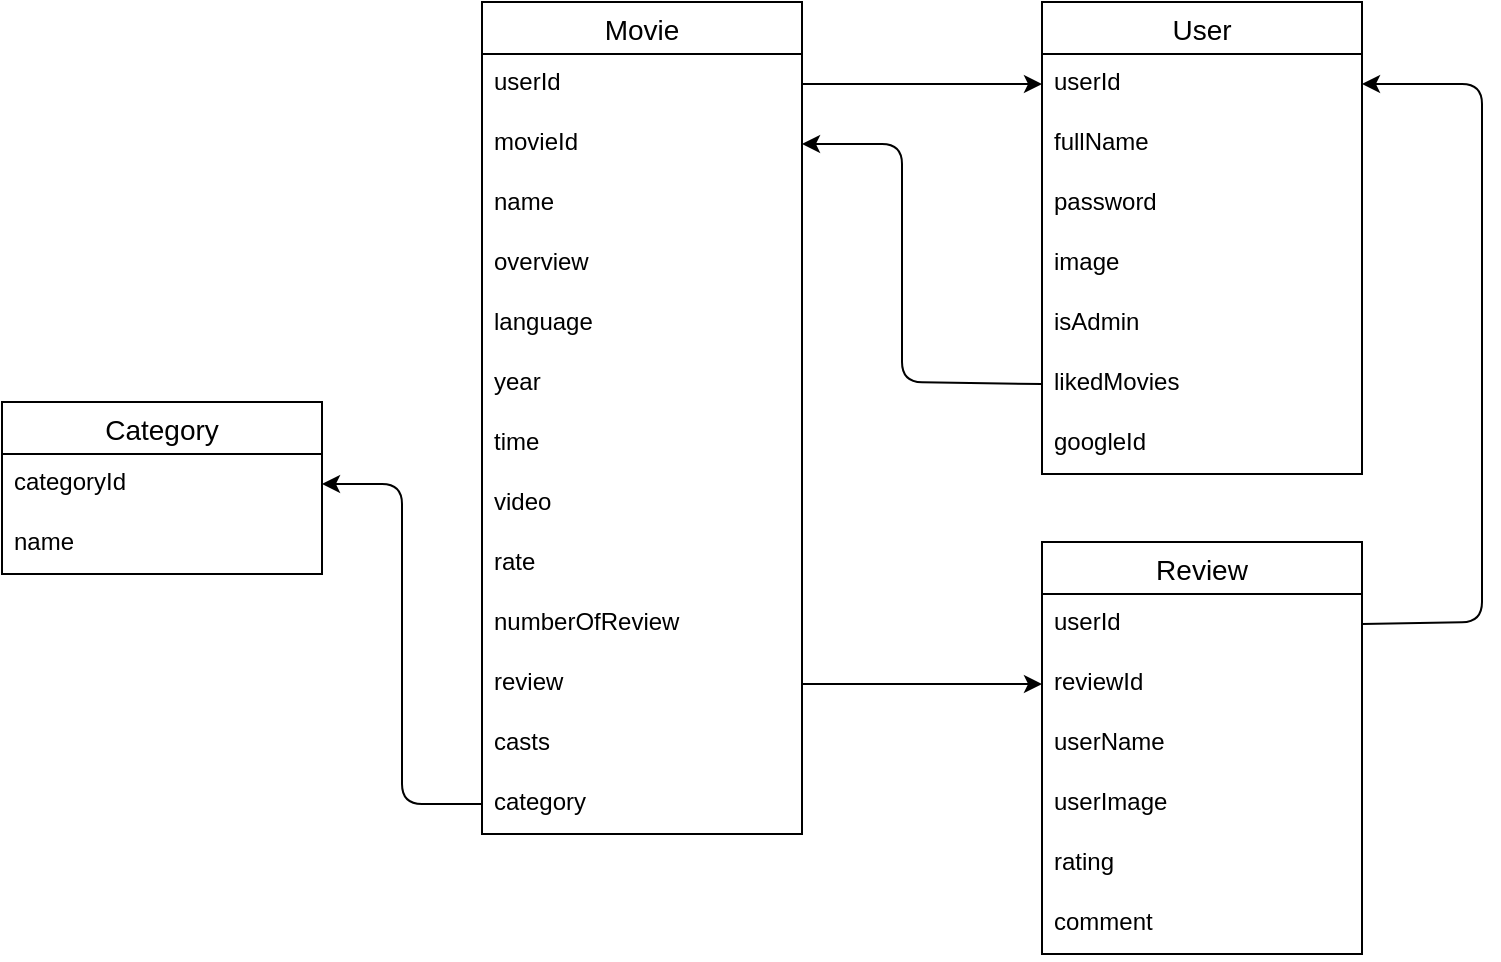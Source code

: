<mxfile>
    <diagram id="NPeLxittgBEbcMdiAZeV" name="Page-1">
        <mxGraphModel dx="1179" dy="573" grid="1" gridSize="10" guides="1" tooltips="1" connect="1" arrows="1" fold="1" page="1" pageScale="1" pageWidth="850" pageHeight="1100" math="0" shadow="0">
            <root>
                <mxCell id="0"/>
                <mxCell id="1" parent="0"/>
                <mxCell id="49" value="User" style="swimlane;fontStyle=0;childLayout=stackLayout;horizontal=1;startSize=26;horizontalStack=0;resizeParent=1;resizeParentMax=0;resizeLast=0;collapsible=1;marginBottom=0;align=center;fontSize=14;" parent="1" vertex="1">
                    <mxGeometry x="560" y="40" width="160" height="236" as="geometry">
                        <mxRectangle x="60" y="76" width="70" height="30" as="alternateBounds"/>
                    </mxGeometry>
                </mxCell>
                <mxCell id="50" value="userId" style="text;strokeColor=none;fillColor=none;spacingLeft=4;spacingRight=4;overflow=hidden;rotatable=0;points=[[0,0.5],[1,0.5]];portConstraint=eastwest;fontSize=12;" parent="49" vertex="1">
                    <mxGeometry y="26" width="160" height="30" as="geometry"/>
                </mxCell>
                <mxCell id="51" value="fullName" style="text;strokeColor=none;fillColor=none;spacingLeft=4;spacingRight=4;overflow=hidden;rotatable=0;points=[[0,0.5],[1,0.5]];portConstraint=eastwest;fontSize=12;" parent="49" vertex="1">
                    <mxGeometry y="56" width="160" height="30" as="geometry"/>
                </mxCell>
                <mxCell id="52" value="password" style="text;strokeColor=none;fillColor=none;spacingLeft=4;spacingRight=4;overflow=hidden;rotatable=0;points=[[0,0.5],[1,0.5]];portConstraint=eastwest;fontSize=12;" parent="49" vertex="1">
                    <mxGeometry y="86" width="160" height="30" as="geometry"/>
                </mxCell>
                <mxCell id="338" value="image" style="text;strokeColor=none;fillColor=none;spacingLeft=4;spacingRight=4;overflow=hidden;rotatable=0;points=[[0,0.5],[1,0.5]];portConstraint=eastwest;fontSize=12;" parent="49" vertex="1">
                    <mxGeometry y="116" width="160" height="30" as="geometry"/>
                </mxCell>
                <mxCell id="339" value="isAdmin" style="text;strokeColor=none;fillColor=none;spacingLeft=4;spacingRight=4;overflow=hidden;rotatable=0;points=[[0,0.5],[1,0.5]];portConstraint=eastwest;fontSize=12;" parent="49" vertex="1">
                    <mxGeometry y="146" width="160" height="30" as="geometry"/>
                </mxCell>
                <mxCell id="340" value="likedMovies" style="text;strokeColor=none;fillColor=none;spacingLeft=4;spacingRight=4;overflow=hidden;rotatable=0;points=[[0,0.5],[1,0.5]];portConstraint=eastwest;fontSize=12;" parent="49" vertex="1">
                    <mxGeometry y="176" width="160" height="30" as="geometry"/>
                </mxCell>
                <mxCell id="341" value="googleId" style="text;strokeColor=none;fillColor=none;spacingLeft=4;spacingRight=4;overflow=hidden;rotatable=0;points=[[0,0.5],[1,0.5]];portConstraint=eastwest;fontSize=12;" parent="49" vertex="1">
                    <mxGeometry y="206" width="160" height="30" as="geometry"/>
                </mxCell>
                <mxCell id="326" value="Movie" style="swimlane;fontStyle=0;childLayout=stackLayout;horizontal=1;startSize=26;horizontalStack=0;resizeParent=1;resizeParentMax=0;resizeLast=0;collapsible=1;marginBottom=0;align=center;fontSize=14;" parent="1" vertex="1">
                    <mxGeometry x="280" y="40" width="160" height="416" as="geometry"/>
                </mxCell>
                <mxCell id="328" value="userId" style="text;strokeColor=none;fillColor=none;spacingLeft=4;spacingRight=4;overflow=hidden;rotatable=0;points=[[0,0.5],[1,0.5]];portConstraint=eastwest;fontSize=12;" parent="326" vertex="1">
                    <mxGeometry y="26" width="160" height="30" as="geometry"/>
                </mxCell>
                <mxCell id="378" value="movieId" style="text;strokeColor=none;fillColor=none;spacingLeft=4;spacingRight=4;overflow=hidden;rotatable=0;points=[[0,0.5],[1,0.5]];portConstraint=eastwest;fontSize=12;" parent="326" vertex="1">
                    <mxGeometry y="56" width="160" height="30" as="geometry"/>
                </mxCell>
                <mxCell id="329" value="name" style="text;strokeColor=none;fillColor=none;spacingLeft=4;spacingRight=4;overflow=hidden;rotatable=0;points=[[0,0.5],[1,0.5]];portConstraint=eastwest;fontSize=12;" parent="326" vertex="1">
                    <mxGeometry y="86" width="160" height="30" as="geometry"/>
                </mxCell>
                <mxCell id="342" value="overview" style="text;strokeColor=none;fillColor=none;spacingLeft=4;spacingRight=4;overflow=hidden;rotatable=0;points=[[0,0.5],[1,0.5]];portConstraint=eastwest;fontSize=12;" parent="326" vertex="1">
                    <mxGeometry y="116" width="160" height="30" as="geometry"/>
                </mxCell>
                <mxCell id="343" value="language" style="text;strokeColor=none;fillColor=none;spacingLeft=4;spacingRight=4;overflow=hidden;rotatable=0;points=[[0,0.5],[1,0.5]];portConstraint=eastwest;fontSize=12;" parent="326" vertex="1">
                    <mxGeometry y="146" width="160" height="30" as="geometry"/>
                </mxCell>
                <mxCell id="344" value="year" style="text;strokeColor=none;fillColor=none;spacingLeft=4;spacingRight=4;overflow=hidden;rotatable=0;points=[[0,0.5],[1,0.5]];portConstraint=eastwest;fontSize=12;" parent="326" vertex="1">
                    <mxGeometry y="176" width="160" height="30" as="geometry"/>
                </mxCell>
                <mxCell id="345" value="time" style="text;strokeColor=none;fillColor=none;spacingLeft=4;spacingRight=4;overflow=hidden;rotatable=0;points=[[0,0.5],[1,0.5]];portConstraint=eastwest;fontSize=12;" parent="326" vertex="1">
                    <mxGeometry y="206" width="160" height="30" as="geometry"/>
                </mxCell>
                <mxCell id="346" value="video" style="text;strokeColor=none;fillColor=none;spacingLeft=4;spacingRight=4;overflow=hidden;rotatable=0;points=[[0,0.5],[1,0.5]];portConstraint=eastwest;fontSize=12;" parent="326" vertex="1">
                    <mxGeometry y="236" width="160" height="30" as="geometry"/>
                </mxCell>
                <mxCell id="347" value="rate" style="text;strokeColor=none;fillColor=none;spacingLeft=4;spacingRight=4;overflow=hidden;rotatable=0;points=[[0,0.5],[1,0.5]];portConstraint=eastwest;fontSize=12;" parent="326" vertex="1">
                    <mxGeometry y="266" width="160" height="30" as="geometry"/>
                </mxCell>
                <mxCell id="348" value="numberOfReview" style="text;strokeColor=none;fillColor=none;spacingLeft=4;spacingRight=4;overflow=hidden;rotatable=0;points=[[0,0.5],[1,0.5]];portConstraint=eastwest;fontSize=12;" parent="326" vertex="1">
                    <mxGeometry y="296" width="160" height="30" as="geometry"/>
                </mxCell>
                <mxCell id="352" value="review" style="text;strokeColor=none;fillColor=none;spacingLeft=4;spacingRight=4;overflow=hidden;rotatable=0;points=[[0,0.5],[1,0.5]];portConstraint=eastwest;fontSize=12;" parent="326" vertex="1">
                    <mxGeometry y="326" width="160" height="30" as="geometry"/>
                </mxCell>
                <mxCell id="350" value="casts" style="text;strokeColor=none;fillColor=none;spacingLeft=4;spacingRight=4;overflow=hidden;rotatable=0;points=[[0,0.5],[1,0.5]];portConstraint=eastwest;fontSize=12;" parent="326" vertex="1">
                    <mxGeometry y="356" width="160" height="30" as="geometry"/>
                </mxCell>
                <mxCell id="349" value="category" style="text;strokeColor=none;fillColor=none;spacingLeft=4;spacingRight=4;overflow=hidden;rotatable=0;points=[[0,0.5],[1,0.5]];portConstraint=eastwest;fontSize=12;" parent="326" vertex="1">
                    <mxGeometry y="386" width="160" height="30" as="geometry"/>
                </mxCell>
                <mxCell id="330" value="Review" style="swimlane;fontStyle=0;childLayout=stackLayout;horizontal=1;startSize=26;horizontalStack=0;resizeParent=1;resizeParentMax=0;resizeLast=0;collapsible=1;marginBottom=0;align=center;fontSize=14;" parent="1" vertex="1">
                    <mxGeometry x="560" y="310" width="160" height="206" as="geometry"/>
                </mxCell>
                <mxCell id="331" value="userId" style="text;strokeColor=none;fillColor=none;spacingLeft=4;spacingRight=4;overflow=hidden;rotatable=0;points=[[0,0.5],[1,0.5]];portConstraint=eastwest;fontSize=12;" parent="330" vertex="1">
                    <mxGeometry y="26" width="160" height="30" as="geometry"/>
                </mxCell>
                <mxCell id="358" value="reviewId" style="text;strokeColor=none;fillColor=none;spacingLeft=4;spacingRight=4;overflow=hidden;rotatable=0;points=[[0,0.5],[1,0.5]];portConstraint=eastwest;fontSize=12;" parent="330" vertex="1">
                    <mxGeometry y="56" width="160" height="30" as="geometry"/>
                </mxCell>
                <mxCell id="332" value="userName" style="text;strokeColor=none;fillColor=none;spacingLeft=4;spacingRight=4;overflow=hidden;rotatable=0;points=[[0,0.5],[1,0.5]];portConstraint=eastwest;fontSize=12;" parent="330" vertex="1">
                    <mxGeometry y="86" width="160" height="30" as="geometry"/>
                </mxCell>
                <mxCell id="333" value="userImage" style="text;strokeColor=none;fillColor=none;spacingLeft=4;spacingRight=4;overflow=hidden;rotatable=0;points=[[0,0.5],[1,0.5]];portConstraint=eastwest;fontSize=12;" parent="330" vertex="1">
                    <mxGeometry y="116" width="160" height="30" as="geometry"/>
                </mxCell>
                <mxCell id="353" value="rating" style="text;strokeColor=none;fillColor=none;spacingLeft=4;spacingRight=4;overflow=hidden;rotatable=0;points=[[0,0.5],[1,0.5]];portConstraint=eastwest;fontSize=12;" parent="330" vertex="1">
                    <mxGeometry y="146" width="160" height="30" as="geometry"/>
                </mxCell>
                <mxCell id="354" value="comment" style="text;strokeColor=none;fillColor=none;spacingLeft=4;spacingRight=4;overflow=hidden;rotatable=0;points=[[0,0.5],[1,0.5]];portConstraint=eastwest;fontSize=12;" parent="330" vertex="1">
                    <mxGeometry y="176" width="160" height="30" as="geometry"/>
                </mxCell>
                <mxCell id="334" value="Category" style="swimlane;fontStyle=0;childLayout=stackLayout;horizontal=1;startSize=26;horizontalStack=0;resizeParent=1;resizeParentMax=0;resizeLast=0;collapsible=1;marginBottom=0;align=center;fontSize=14;" parent="1" vertex="1">
                    <mxGeometry x="40" y="240" width="160" height="86" as="geometry"/>
                </mxCell>
                <mxCell id="335" value="categoryId" style="text;strokeColor=none;fillColor=none;spacingLeft=4;spacingRight=4;overflow=hidden;rotatable=0;points=[[0,0.5],[1,0.5]];portConstraint=eastwest;fontSize=12;" parent="334" vertex="1">
                    <mxGeometry y="26" width="160" height="30" as="geometry"/>
                </mxCell>
                <mxCell id="336" value="name" style="text;strokeColor=none;fillColor=none;spacingLeft=4;spacingRight=4;overflow=hidden;rotatable=0;points=[[0,0.5],[1,0.5]];portConstraint=eastwest;fontSize=12;" parent="334" vertex="1">
                    <mxGeometry y="56" width="160" height="30" as="geometry"/>
                </mxCell>
                <mxCell id="373" style="edgeStyle=none;html=1;exitX=0;exitY=0.5;exitDx=0;exitDy=0;entryX=1;entryY=0.5;entryDx=0;entryDy=0;" parent="1" source="340" target="378" edge="1">
                    <mxGeometry relative="1" as="geometry">
                        <Array as="points">
                            <mxPoint x="490" y="230"/>
                            <mxPoint x="490" y="111"/>
                        </Array>
                    </mxGeometry>
                </mxCell>
                <mxCell id="375" style="edgeStyle=none;html=1;exitX=1;exitY=0.5;exitDx=0;exitDy=0;entryX=1;entryY=0.5;entryDx=0;entryDy=0;" parent="1" source="331" target="50" edge="1">
                    <mxGeometry relative="1" as="geometry">
                        <mxPoint x="780" y="385" as="targetPoint"/>
                        <Array as="points">
                            <mxPoint x="780" y="350"/>
                            <mxPoint x="780" y="81"/>
                        </Array>
                    </mxGeometry>
                </mxCell>
                <mxCell id="376" style="edgeStyle=none;html=1;exitX=0;exitY=0.5;exitDx=0;exitDy=0;entryX=1;entryY=0.5;entryDx=0;entryDy=0;" parent="1" source="349" target="335" edge="1">
                    <mxGeometry relative="1" as="geometry">
                        <Array as="points">
                            <mxPoint x="240" y="441"/>
                            <mxPoint x="240" y="281"/>
                        </Array>
                    </mxGeometry>
                </mxCell>
                <mxCell id="377" style="edgeStyle=none;html=1;exitX=1;exitY=0.5;exitDx=0;exitDy=0;entryX=0;entryY=0.5;entryDx=0;entryDy=0;" parent="1" source="352" target="358" edge="1">
                    <mxGeometry relative="1" as="geometry"/>
                </mxCell>
                <mxCell id="380" style="edgeStyle=none;html=1;exitX=1;exitY=0.5;exitDx=0;exitDy=0;entryX=0;entryY=0.5;entryDx=0;entryDy=0;" parent="1" source="328" target="50" edge="1">
                    <mxGeometry relative="1" as="geometry"/>
                </mxCell>
            </root>
        </mxGraphModel>
    </diagram>
</mxfile>